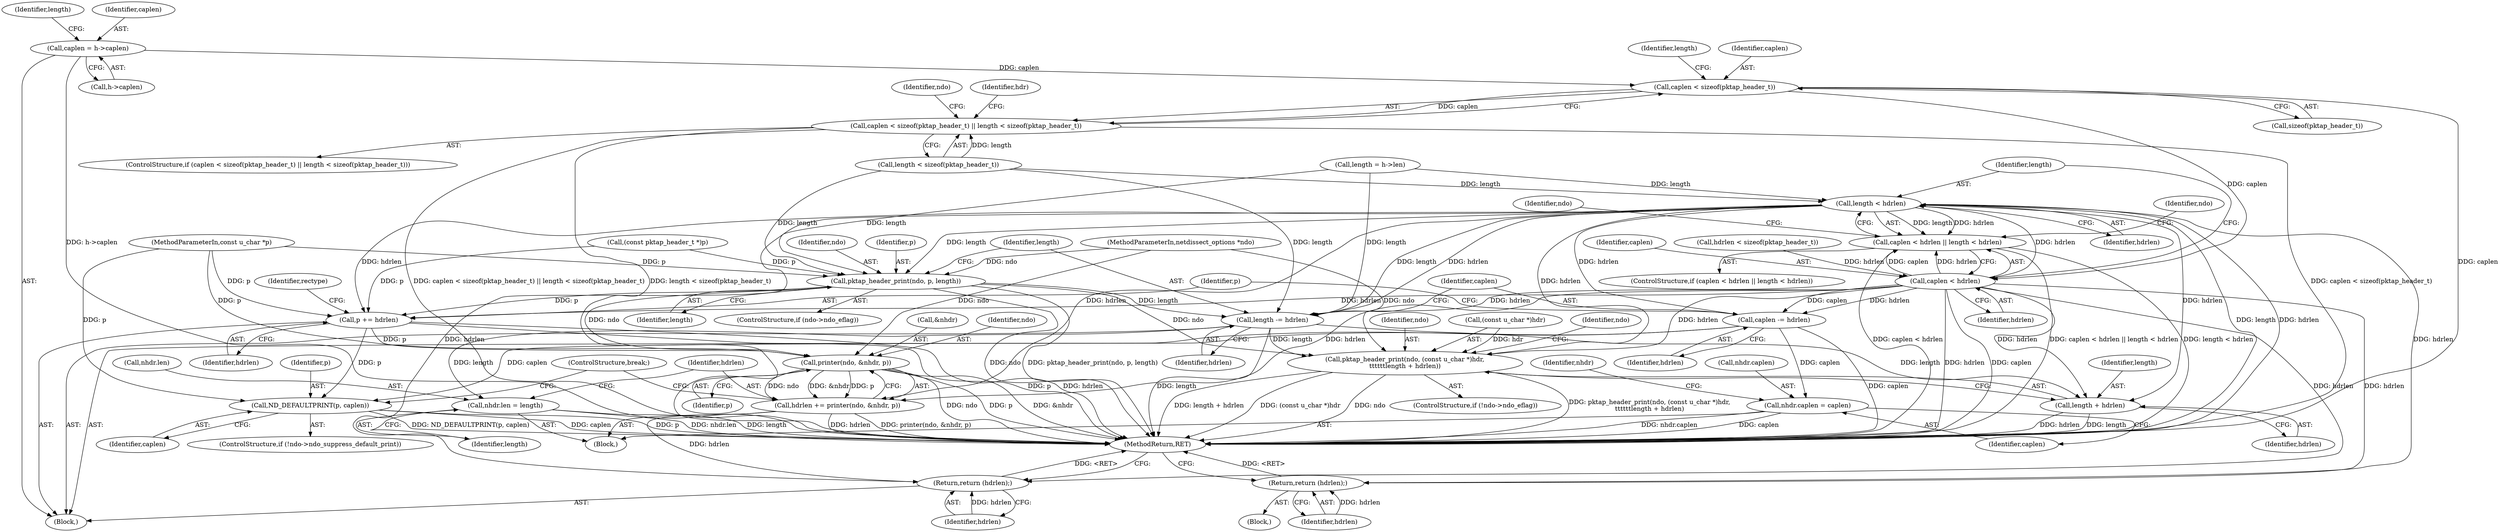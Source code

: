 digraph "0_tcpdump_ca336198e8bebccc18502de27672fdbd6eb34856@API" {
"1000126" [label="(Call,caplen < sizeof(pktap_header_t))"];
"1000110" [label="(Call,caplen = h->caplen)"];
"1000125" [label="(Call,caplen < sizeof(pktap_header_t) || length < sizeof(pktap_header_t))"];
"1000174" [label="(Call,caplen < hdrlen)"];
"1000173" [label="(Call,caplen < hdrlen || length < hdrlen)"];
"1000177" [label="(Call,length < hdrlen)"];
"1000185" [label="(Return,return (hdrlen);)"];
"1000191" [label="(Call,pktap_header_print(ndo, p, length))"];
"1000195" [label="(Call,length -= hdrlen)"];
"1000238" [label="(Call,nhdr.len = length)"];
"1000257" [label="(Call,pktap_header_print(ndo, (const u_char *)hdr,\n\t\t\t\t\t\tlength + hdrlen))"];
"1000262" [label="(Call,length + hdrlen)"];
"1000201" [label="(Call,p += hdrlen)"];
"1000245" [label="(Call,printer(ndo, &nhdr, p))"];
"1000243" [label="(Call,hdrlen += printer(ndo, &nhdr, p))"];
"1000274" [label="(Return,return (hdrlen);)"];
"1000270" [label="(Call,ND_DEFAULTPRINT(p, caplen))"];
"1000198" [label="(Call,caplen -= hdrlen)"];
"1000233" [label="(Call,nhdr.caplen = caplen)"];
"1000246" [label="(Identifier,ndo)"];
"1000175" [label="(Identifier,caplen)"];
"1000244" [label="(Identifier,hdrlen)"];
"1000249" [label="(Identifier,p)"];
"1000195" [label="(Call,length -= hdrlen)"];
"1000228" [label="(Block,)"];
"1000180" [label="(Block,)"];
"1000259" [label="(Call,(const u_char *)hdr)"];
"1000272" [label="(Identifier,caplen)"];
"1000117" [label="(Identifier,length)"];
"1000142" [label="(Identifier,hdr)"];
"1000205" [label="(Identifier,rectype)"];
"1000105" [label="(Block,)"];
"1000268" [label="(Identifier,ndo)"];
"1000183" [label="(Identifier,ndo)"];
"1000200" [label="(Identifier,hdrlen)"];
"1000110" [label="(Call,caplen = h->caplen)"];
"1000237" [label="(Identifier,caplen)"];
"1000242" [label="(Identifier,length)"];
"1000273" [label="(ControlStructure,break;)"];
"1000265" [label="(ControlStructure,if (!ndo->ndo_suppress_default_print))"];
"1000173" [label="(Call,caplen < hdrlen || length < hdrlen)"];
"1000186" [label="(Identifier,hdrlen)"];
"1000203" [label="(Identifier,hdrlen)"];
"1000161" [label="(Call,hdrlen < sizeof(pktap_header_t))"];
"1000176" [label="(Identifier,hdrlen)"];
"1000177" [label="(Call,length < hdrlen)"];
"1000172" [label="(ControlStructure,if (caplen < hdrlen || length < hdrlen))"];
"1000258" [label="(Identifier,ndo)"];
"1000270" [label="(Call,ND_DEFAULTPRINT(p, caplen))"];
"1000192" [label="(Identifier,ndo)"];
"1000257" [label="(Call,pktap_header_print(ndo, (const u_char *)hdr,\n\t\t\t\t\t\tlength + hdrlen))"];
"1000239" [label="(Call,nhdr.len)"];
"1000233" [label="(Call,nhdr.caplen = caplen)"];
"1000111" [label="(Identifier,caplen)"];
"1000174" [label="(Call,caplen < hdrlen)"];
"1000275" [label="(Identifier,hdrlen)"];
"1000240" [label="(Identifier,nhdr)"];
"1000112" [label="(Call,h->caplen)"];
"1000131" [label="(Identifier,length)"];
"1000185" [label="(Return,return (hdrlen);)"];
"1000198" [label="(Call,caplen -= hdrlen)"];
"1000252" [label="(ControlStructure,if (!ndo->ndo_eflag))"];
"1000274" [label="(Return,return (hdrlen);)"];
"1000202" [label="(Identifier,p)"];
"1000197" [label="(Identifier,hdrlen)"];
"1000276" [label="(MethodReturn,RET)"];
"1000104" [label="(MethodParameterIn,const u_char *p)"];
"1000193" [label="(Identifier,p)"];
"1000128" [label="(Call,sizeof(pktap_header_t))"];
"1000189" [label="(Identifier,ndo)"];
"1000187" [label="(ControlStructure,if (ndo->ndo_eflag))"];
"1000271" [label="(Identifier,p)"];
"1000126" [label="(Call,caplen < sizeof(pktap_header_t))"];
"1000196" [label="(Identifier,length)"];
"1000199" [label="(Identifier,caplen)"];
"1000102" [label="(MethodParameterIn,netdissect_options *ndo)"];
"1000178" [label="(Identifier,length)"];
"1000125" [label="(Call,caplen < sizeof(pktap_header_t) || length < sizeof(pktap_header_t))"];
"1000201" [label="(Call,p += hdrlen)"];
"1000116" [label="(Call,length = h->len)"];
"1000238" [label="(Call,nhdr.len = length)"];
"1000263" [label="(Identifier,length)"];
"1000137" [label="(Identifier,ndo)"];
"1000127" [label="(Identifier,caplen)"];
"1000247" [label="(Call,&nhdr)"];
"1000234" [label="(Call,nhdr.caplen)"];
"1000191" [label="(Call,pktap_header_print(ndo, p, length))"];
"1000264" [label="(Identifier,hdrlen)"];
"1000130" [label="(Call,length < sizeof(pktap_header_t))"];
"1000143" [label="(Call,(const pktap_header_t *)p)"];
"1000245" [label="(Call,printer(ndo, &nhdr, p))"];
"1000243" [label="(Call,hdrlen += printer(ndo, &nhdr, p))"];
"1000194" [label="(Identifier,length)"];
"1000179" [label="(Identifier,hdrlen)"];
"1000262" [label="(Call,length + hdrlen)"];
"1000124" [label="(ControlStructure,if (caplen < sizeof(pktap_header_t) || length < sizeof(pktap_header_t)))"];
"1000126" -> "1000125"  [label="AST: "];
"1000126" -> "1000128"  [label="CFG: "];
"1000127" -> "1000126"  [label="AST: "];
"1000128" -> "1000126"  [label="AST: "];
"1000131" -> "1000126"  [label="CFG: "];
"1000125" -> "1000126"  [label="CFG: "];
"1000126" -> "1000276"  [label="DDG: caplen"];
"1000126" -> "1000125"  [label="DDG: caplen"];
"1000110" -> "1000126"  [label="DDG: caplen"];
"1000126" -> "1000174"  [label="DDG: caplen"];
"1000110" -> "1000105"  [label="AST: "];
"1000110" -> "1000112"  [label="CFG: "];
"1000111" -> "1000110"  [label="AST: "];
"1000112" -> "1000110"  [label="AST: "];
"1000117" -> "1000110"  [label="CFG: "];
"1000110" -> "1000276"  [label="DDG: h->caplen"];
"1000125" -> "1000124"  [label="AST: "];
"1000125" -> "1000130"  [label="CFG: "];
"1000130" -> "1000125"  [label="AST: "];
"1000137" -> "1000125"  [label="CFG: "];
"1000142" -> "1000125"  [label="CFG: "];
"1000125" -> "1000276"  [label="DDG: length < sizeof(pktap_header_t)"];
"1000125" -> "1000276"  [label="DDG: caplen < sizeof(pktap_header_t)"];
"1000125" -> "1000276"  [label="DDG: caplen < sizeof(pktap_header_t) || length < sizeof(pktap_header_t)"];
"1000130" -> "1000125"  [label="DDG: length"];
"1000174" -> "1000173"  [label="AST: "];
"1000174" -> "1000176"  [label="CFG: "];
"1000175" -> "1000174"  [label="AST: "];
"1000176" -> "1000174"  [label="AST: "];
"1000178" -> "1000174"  [label="CFG: "];
"1000173" -> "1000174"  [label="CFG: "];
"1000174" -> "1000276"  [label="DDG: hdrlen"];
"1000174" -> "1000276"  [label="DDG: caplen"];
"1000174" -> "1000173"  [label="DDG: caplen"];
"1000174" -> "1000173"  [label="DDG: hdrlen"];
"1000161" -> "1000174"  [label="DDG: hdrlen"];
"1000174" -> "1000177"  [label="DDG: hdrlen"];
"1000174" -> "1000185"  [label="DDG: hdrlen"];
"1000174" -> "1000195"  [label="DDG: hdrlen"];
"1000174" -> "1000198"  [label="DDG: hdrlen"];
"1000174" -> "1000198"  [label="DDG: caplen"];
"1000174" -> "1000201"  [label="DDG: hdrlen"];
"1000174" -> "1000243"  [label="DDG: hdrlen"];
"1000174" -> "1000257"  [label="DDG: hdrlen"];
"1000174" -> "1000262"  [label="DDG: hdrlen"];
"1000174" -> "1000274"  [label="DDG: hdrlen"];
"1000173" -> "1000172"  [label="AST: "];
"1000173" -> "1000177"  [label="CFG: "];
"1000177" -> "1000173"  [label="AST: "];
"1000183" -> "1000173"  [label="CFG: "];
"1000189" -> "1000173"  [label="CFG: "];
"1000173" -> "1000276"  [label="DDG: caplen < hdrlen || length < hdrlen"];
"1000173" -> "1000276"  [label="DDG: length < hdrlen"];
"1000173" -> "1000276"  [label="DDG: caplen < hdrlen"];
"1000177" -> "1000173"  [label="DDG: length"];
"1000177" -> "1000173"  [label="DDG: hdrlen"];
"1000177" -> "1000179"  [label="CFG: "];
"1000178" -> "1000177"  [label="AST: "];
"1000179" -> "1000177"  [label="AST: "];
"1000177" -> "1000276"  [label="DDG: length"];
"1000177" -> "1000276"  [label="DDG: hdrlen"];
"1000116" -> "1000177"  [label="DDG: length"];
"1000130" -> "1000177"  [label="DDG: length"];
"1000177" -> "1000185"  [label="DDG: hdrlen"];
"1000177" -> "1000191"  [label="DDG: length"];
"1000177" -> "1000195"  [label="DDG: hdrlen"];
"1000177" -> "1000195"  [label="DDG: length"];
"1000177" -> "1000198"  [label="DDG: hdrlen"];
"1000177" -> "1000201"  [label="DDG: hdrlen"];
"1000177" -> "1000243"  [label="DDG: hdrlen"];
"1000177" -> "1000257"  [label="DDG: hdrlen"];
"1000177" -> "1000262"  [label="DDG: hdrlen"];
"1000177" -> "1000274"  [label="DDG: hdrlen"];
"1000185" -> "1000180"  [label="AST: "];
"1000185" -> "1000186"  [label="CFG: "];
"1000186" -> "1000185"  [label="AST: "];
"1000276" -> "1000185"  [label="CFG: "];
"1000185" -> "1000276"  [label="DDG: <RET>"];
"1000186" -> "1000185"  [label="DDG: hdrlen"];
"1000191" -> "1000187"  [label="AST: "];
"1000191" -> "1000194"  [label="CFG: "];
"1000192" -> "1000191"  [label="AST: "];
"1000193" -> "1000191"  [label="AST: "];
"1000194" -> "1000191"  [label="AST: "];
"1000196" -> "1000191"  [label="CFG: "];
"1000191" -> "1000276"  [label="DDG: pktap_header_print(ndo, p, length)"];
"1000191" -> "1000276"  [label="DDG: ndo"];
"1000102" -> "1000191"  [label="DDG: ndo"];
"1000143" -> "1000191"  [label="DDG: p"];
"1000104" -> "1000191"  [label="DDG: p"];
"1000130" -> "1000191"  [label="DDG: length"];
"1000116" -> "1000191"  [label="DDG: length"];
"1000191" -> "1000195"  [label="DDG: length"];
"1000191" -> "1000201"  [label="DDG: p"];
"1000191" -> "1000245"  [label="DDG: ndo"];
"1000191" -> "1000257"  [label="DDG: ndo"];
"1000195" -> "1000105"  [label="AST: "];
"1000195" -> "1000197"  [label="CFG: "];
"1000196" -> "1000195"  [label="AST: "];
"1000197" -> "1000195"  [label="AST: "];
"1000199" -> "1000195"  [label="CFG: "];
"1000195" -> "1000276"  [label="DDG: length"];
"1000130" -> "1000195"  [label="DDG: length"];
"1000116" -> "1000195"  [label="DDG: length"];
"1000195" -> "1000238"  [label="DDG: length"];
"1000195" -> "1000257"  [label="DDG: length"];
"1000195" -> "1000262"  [label="DDG: length"];
"1000238" -> "1000228"  [label="AST: "];
"1000238" -> "1000242"  [label="CFG: "];
"1000239" -> "1000238"  [label="AST: "];
"1000242" -> "1000238"  [label="AST: "];
"1000244" -> "1000238"  [label="CFG: "];
"1000238" -> "1000276"  [label="DDG: nhdr.len"];
"1000238" -> "1000276"  [label="DDG: length"];
"1000257" -> "1000252"  [label="AST: "];
"1000257" -> "1000262"  [label="CFG: "];
"1000258" -> "1000257"  [label="AST: "];
"1000259" -> "1000257"  [label="AST: "];
"1000262" -> "1000257"  [label="AST: "];
"1000268" -> "1000257"  [label="CFG: "];
"1000257" -> "1000276"  [label="DDG: length + hdrlen"];
"1000257" -> "1000276"  [label="DDG: (const u_char *)hdr"];
"1000257" -> "1000276"  [label="DDG: ndo"];
"1000257" -> "1000276"  [label="DDG: pktap_header_print(ndo, (const u_char *)hdr,\n\t\t\t\t\t\tlength + hdrlen)"];
"1000102" -> "1000257"  [label="DDG: ndo"];
"1000259" -> "1000257"  [label="DDG: hdr"];
"1000262" -> "1000264"  [label="CFG: "];
"1000263" -> "1000262"  [label="AST: "];
"1000264" -> "1000262"  [label="AST: "];
"1000262" -> "1000276"  [label="DDG: length"];
"1000262" -> "1000276"  [label="DDG: hdrlen"];
"1000201" -> "1000105"  [label="AST: "];
"1000201" -> "1000203"  [label="CFG: "];
"1000202" -> "1000201"  [label="AST: "];
"1000203" -> "1000201"  [label="AST: "];
"1000205" -> "1000201"  [label="CFG: "];
"1000201" -> "1000276"  [label="DDG: hdrlen"];
"1000201" -> "1000276"  [label="DDG: p"];
"1000143" -> "1000201"  [label="DDG: p"];
"1000104" -> "1000201"  [label="DDG: p"];
"1000201" -> "1000245"  [label="DDG: p"];
"1000201" -> "1000270"  [label="DDG: p"];
"1000245" -> "1000243"  [label="AST: "];
"1000245" -> "1000249"  [label="CFG: "];
"1000246" -> "1000245"  [label="AST: "];
"1000247" -> "1000245"  [label="AST: "];
"1000249" -> "1000245"  [label="AST: "];
"1000243" -> "1000245"  [label="CFG: "];
"1000245" -> "1000276"  [label="DDG: ndo"];
"1000245" -> "1000276"  [label="DDG: &nhdr"];
"1000245" -> "1000276"  [label="DDG: p"];
"1000245" -> "1000243"  [label="DDG: ndo"];
"1000245" -> "1000243"  [label="DDG: &nhdr"];
"1000245" -> "1000243"  [label="DDG: p"];
"1000102" -> "1000245"  [label="DDG: ndo"];
"1000104" -> "1000245"  [label="DDG: p"];
"1000243" -> "1000228"  [label="AST: "];
"1000244" -> "1000243"  [label="AST: "];
"1000273" -> "1000243"  [label="CFG: "];
"1000243" -> "1000276"  [label="DDG: hdrlen"];
"1000243" -> "1000276"  [label="DDG: printer(ndo, &nhdr, p)"];
"1000243" -> "1000274"  [label="DDG: hdrlen"];
"1000274" -> "1000105"  [label="AST: "];
"1000274" -> "1000275"  [label="CFG: "];
"1000275" -> "1000274"  [label="AST: "];
"1000276" -> "1000274"  [label="CFG: "];
"1000274" -> "1000276"  [label="DDG: <RET>"];
"1000275" -> "1000274"  [label="DDG: hdrlen"];
"1000270" -> "1000265"  [label="AST: "];
"1000270" -> "1000272"  [label="CFG: "];
"1000271" -> "1000270"  [label="AST: "];
"1000272" -> "1000270"  [label="AST: "];
"1000273" -> "1000270"  [label="CFG: "];
"1000270" -> "1000276"  [label="DDG: ND_DEFAULTPRINT(p, caplen)"];
"1000270" -> "1000276"  [label="DDG: caplen"];
"1000270" -> "1000276"  [label="DDG: p"];
"1000104" -> "1000270"  [label="DDG: p"];
"1000198" -> "1000270"  [label="DDG: caplen"];
"1000198" -> "1000105"  [label="AST: "];
"1000198" -> "1000200"  [label="CFG: "];
"1000199" -> "1000198"  [label="AST: "];
"1000200" -> "1000198"  [label="AST: "];
"1000202" -> "1000198"  [label="CFG: "];
"1000198" -> "1000276"  [label="DDG: caplen"];
"1000198" -> "1000233"  [label="DDG: caplen"];
"1000233" -> "1000228"  [label="AST: "];
"1000233" -> "1000237"  [label="CFG: "];
"1000234" -> "1000233"  [label="AST: "];
"1000237" -> "1000233"  [label="AST: "];
"1000240" -> "1000233"  [label="CFG: "];
"1000233" -> "1000276"  [label="DDG: caplen"];
"1000233" -> "1000276"  [label="DDG: nhdr.caplen"];
}
